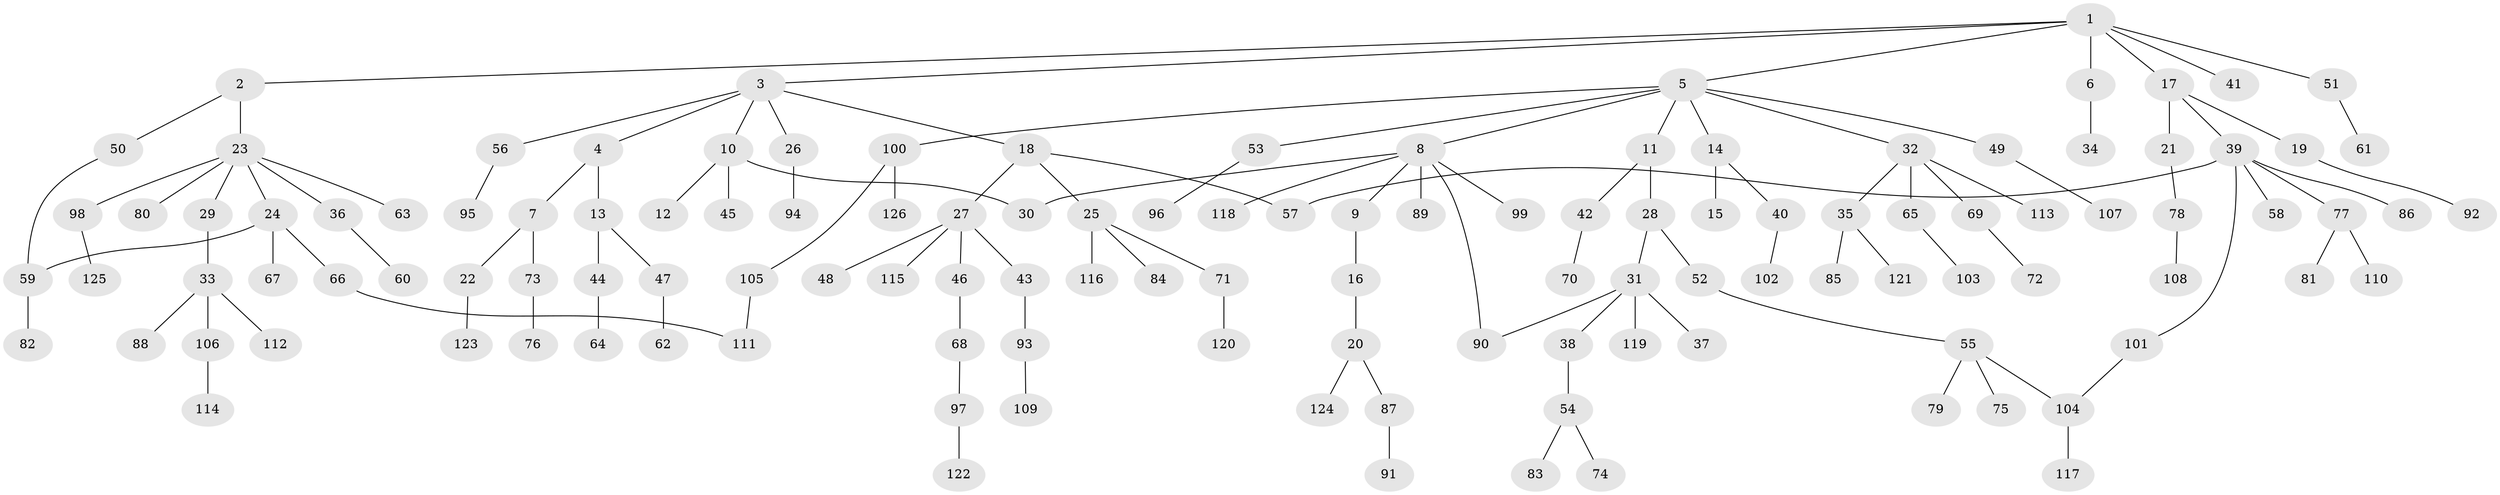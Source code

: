 // coarse degree distribution, {7: 0.024096385542168676, 3: 0.060240963855421686, 6: 0.060240963855421686, 4: 0.04819277108433735, 8: 0.012048192771084338, 2: 0.2289156626506024, 1: 0.5421686746987951, 5: 0.024096385542168676}
// Generated by graph-tools (version 1.1) at 2025/51/02/27/25 19:51:39]
// undirected, 126 vertices, 131 edges
graph export_dot {
graph [start="1"]
  node [color=gray90,style=filled];
  1;
  2;
  3;
  4;
  5;
  6;
  7;
  8;
  9;
  10;
  11;
  12;
  13;
  14;
  15;
  16;
  17;
  18;
  19;
  20;
  21;
  22;
  23;
  24;
  25;
  26;
  27;
  28;
  29;
  30;
  31;
  32;
  33;
  34;
  35;
  36;
  37;
  38;
  39;
  40;
  41;
  42;
  43;
  44;
  45;
  46;
  47;
  48;
  49;
  50;
  51;
  52;
  53;
  54;
  55;
  56;
  57;
  58;
  59;
  60;
  61;
  62;
  63;
  64;
  65;
  66;
  67;
  68;
  69;
  70;
  71;
  72;
  73;
  74;
  75;
  76;
  77;
  78;
  79;
  80;
  81;
  82;
  83;
  84;
  85;
  86;
  87;
  88;
  89;
  90;
  91;
  92;
  93;
  94;
  95;
  96;
  97;
  98;
  99;
  100;
  101;
  102;
  103;
  104;
  105;
  106;
  107;
  108;
  109;
  110;
  111;
  112;
  113;
  114;
  115;
  116;
  117;
  118;
  119;
  120;
  121;
  122;
  123;
  124;
  125;
  126;
  1 -- 2;
  1 -- 3;
  1 -- 5;
  1 -- 6;
  1 -- 17;
  1 -- 41;
  1 -- 51;
  2 -- 23;
  2 -- 50;
  3 -- 4;
  3 -- 10;
  3 -- 18;
  3 -- 26;
  3 -- 56;
  4 -- 7;
  4 -- 13;
  5 -- 8;
  5 -- 11;
  5 -- 14;
  5 -- 32;
  5 -- 49;
  5 -- 53;
  5 -- 100;
  6 -- 34;
  7 -- 22;
  7 -- 73;
  8 -- 9;
  8 -- 30;
  8 -- 89;
  8 -- 99;
  8 -- 118;
  8 -- 90;
  9 -- 16;
  10 -- 12;
  10 -- 45;
  10 -- 30;
  11 -- 28;
  11 -- 42;
  13 -- 44;
  13 -- 47;
  14 -- 15;
  14 -- 40;
  16 -- 20;
  17 -- 19;
  17 -- 21;
  17 -- 39;
  18 -- 25;
  18 -- 27;
  18 -- 57;
  19 -- 92;
  20 -- 87;
  20 -- 124;
  21 -- 78;
  22 -- 123;
  23 -- 24;
  23 -- 29;
  23 -- 36;
  23 -- 63;
  23 -- 80;
  23 -- 98;
  24 -- 59;
  24 -- 66;
  24 -- 67;
  25 -- 71;
  25 -- 84;
  25 -- 116;
  26 -- 94;
  27 -- 43;
  27 -- 46;
  27 -- 48;
  27 -- 115;
  28 -- 31;
  28 -- 52;
  29 -- 33;
  31 -- 37;
  31 -- 38;
  31 -- 90;
  31 -- 119;
  32 -- 35;
  32 -- 65;
  32 -- 69;
  32 -- 113;
  33 -- 88;
  33 -- 106;
  33 -- 112;
  35 -- 85;
  35 -- 121;
  36 -- 60;
  38 -- 54;
  39 -- 58;
  39 -- 77;
  39 -- 86;
  39 -- 101;
  39 -- 57;
  40 -- 102;
  42 -- 70;
  43 -- 93;
  44 -- 64;
  46 -- 68;
  47 -- 62;
  49 -- 107;
  50 -- 59;
  51 -- 61;
  52 -- 55;
  53 -- 96;
  54 -- 74;
  54 -- 83;
  55 -- 75;
  55 -- 79;
  55 -- 104;
  56 -- 95;
  59 -- 82;
  65 -- 103;
  66 -- 111;
  68 -- 97;
  69 -- 72;
  71 -- 120;
  73 -- 76;
  77 -- 81;
  77 -- 110;
  78 -- 108;
  87 -- 91;
  93 -- 109;
  97 -- 122;
  98 -- 125;
  100 -- 105;
  100 -- 126;
  101 -- 104;
  104 -- 117;
  105 -- 111;
  106 -- 114;
}
